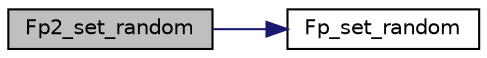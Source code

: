 digraph "Fp2_set_random"
{
  edge [fontname="Helvetica",fontsize="10",labelfontname="Helvetica",labelfontsize="10"];
  node [fontname="Helvetica",fontsize="10",shape=record];
  rankdir="LR";
  Node116 [label="Fp2_set_random",height=0.2,width=0.4,color="black", fillcolor="grey75", style="filled", fontcolor="black"];
  Node116 -> Node117 [color="midnightblue",fontsize="10",style="solid",fontname="Helvetica"];
  Node117 [label="Fp_set_random",height=0.2,width=0.4,color="black", fillcolor="white", style="filled",URL="$bn__fp_8h.html#afd32945f05593f2832d301c043b2b437"];
}
